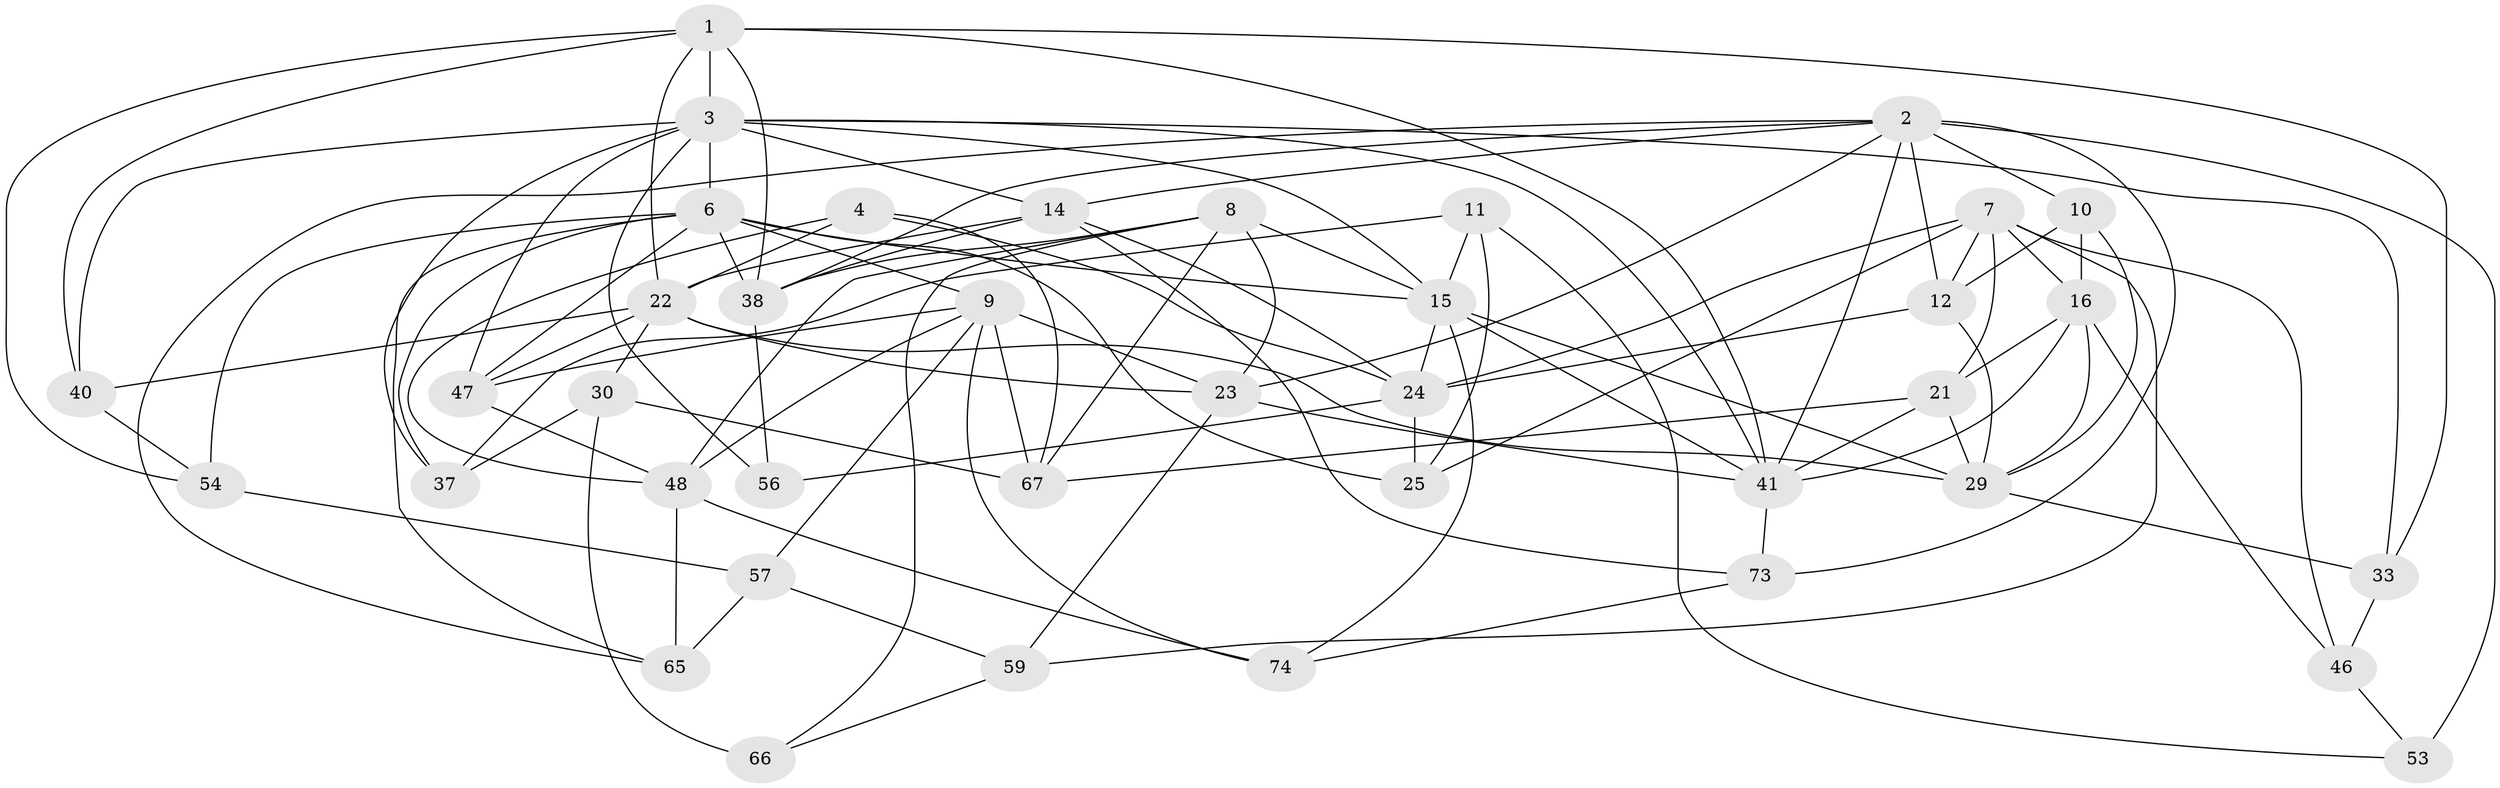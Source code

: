 // original degree distribution, {4: 1.0}
// Generated by graph-tools (version 1.1) at 2025/16/03/09/25 04:16:15]
// undirected, 39 vertices, 106 edges
graph export_dot {
graph [start="1"]
  node [color=gray90,style=filled];
  1 [super="+58"];
  2 [super="+18+52+5"];
  3 [super="+28+64"];
  4;
  6 [super="+42+19"];
  7 [super="+17+55"];
  8 [super="+31"];
  9 [super="+26+13"];
  10;
  11;
  12 [super="+62"];
  14 [super="+69"];
  15 [super="+27"];
  16 [super="+20"];
  21 [super="+49"];
  22 [super="+35"];
  23 [super="+45+32"];
  24 [super="+63+76"];
  25;
  29 [super="+78+34"];
  30 [super="+36"];
  33;
  37;
  38 [super="+50"];
  40;
  41 [super="+60+43"];
  46;
  47 [super="+72"];
  48 [super="+61"];
  53;
  54;
  56;
  57;
  59;
  65;
  66;
  67 [super="+68"];
  73;
  74;
  1 -- 40;
  1 -- 3 [weight=2];
  1 -- 22;
  1 -- 33;
  1 -- 38;
  1 -- 54;
  1 -- 41;
  2 -- 53 [weight=2];
  2 -- 65;
  2 -- 12 [weight=2];
  2 -- 41;
  2 -- 10;
  2 -- 14;
  2 -- 38;
  2 -- 23 [weight=2];
  2 -- 73;
  3 -- 33;
  3 -- 37;
  3 -- 56 [weight=2];
  3 -- 41;
  3 -- 40;
  3 -- 47;
  3 -- 14;
  3 -- 15;
  3 -- 6;
  4 -- 48;
  4 -- 22;
  4 -- 24;
  4 -- 67;
  6 -- 54;
  6 -- 15;
  6 -- 38;
  6 -- 25;
  6 -- 47 [weight=2];
  6 -- 65;
  6 -- 37;
  6 -- 9;
  7 -- 24 [weight=2];
  7 -- 16;
  7 -- 46;
  7 -- 21;
  7 -- 12;
  7 -- 25;
  7 -- 59;
  8 -- 38;
  8 -- 67;
  8 -- 15;
  8 -- 48;
  8 -- 66;
  8 -- 23;
  9 -- 57;
  9 -- 48;
  9 -- 47;
  9 -- 23 [weight=2];
  9 -- 74;
  9 -- 67;
  10 -- 16;
  10 -- 12;
  10 -- 29;
  11 -- 25;
  11 -- 53;
  11 -- 37;
  11 -- 15;
  12 -- 24;
  12 -- 29;
  14 -- 73;
  14 -- 38;
  14 -- 24;
  14 -- 22;
  15 -- 74;
  15 -- 29;
  15 -- 24;
  15 -- 41;
  16 -- 29;
  16 -- 21;
  16 -- 46;
  16 -- 41;
  21 -- 67;
  21 -- 41;
  21 -- 29 [weight=2];
  22 -- 30;
  22 -- 47;
  22 -- 23;
  22 -- 40;
  22 -- 29;
  23 -- 41;
  23 -- 59;
  24 -- 56;
  24 -- 25;
  29 -- 33;
  30 -- 66 [weight=2];
  30 -- 67 [weight=2];
  30 -- 37;
  33 -- 46;
  38 -- 56;
  40 -- 54;
  41 -- 73;
  46 -- 53;
  47 -- 48;
  48 -- 74;
  48 -- 65;
  54 -- 57;
  57 -- 65;
  57 -- 59;
  59 -- 66;
  73 -- 74;
}
